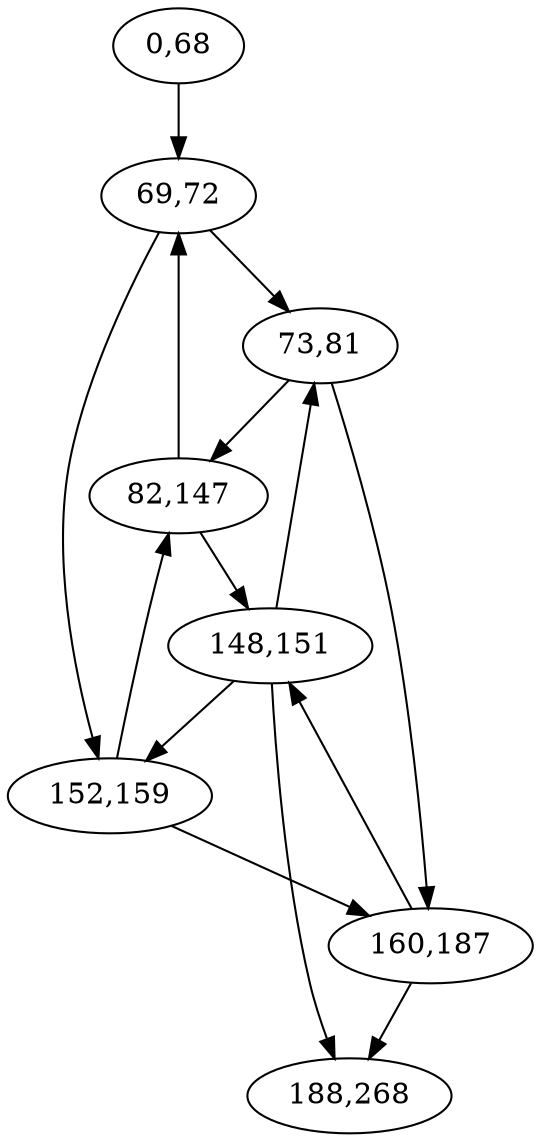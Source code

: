 digraph motiongraph
{
"0,68"->"69,72";
"69,72"->"73,81";
"73,81"->"82,147";
"82,147"->"148,151";
"148,151"->"152,159";
"152,159"->"160,187";
"160,187"->"188,268";
"69,72"->"152,159";
"73,81"->"160,187";
"82,147"->"69,72";
"148,151"->"188,268";
"148,151"->"73,81";
"152,159"->"82,147";
"160,187"->"148,151";

}